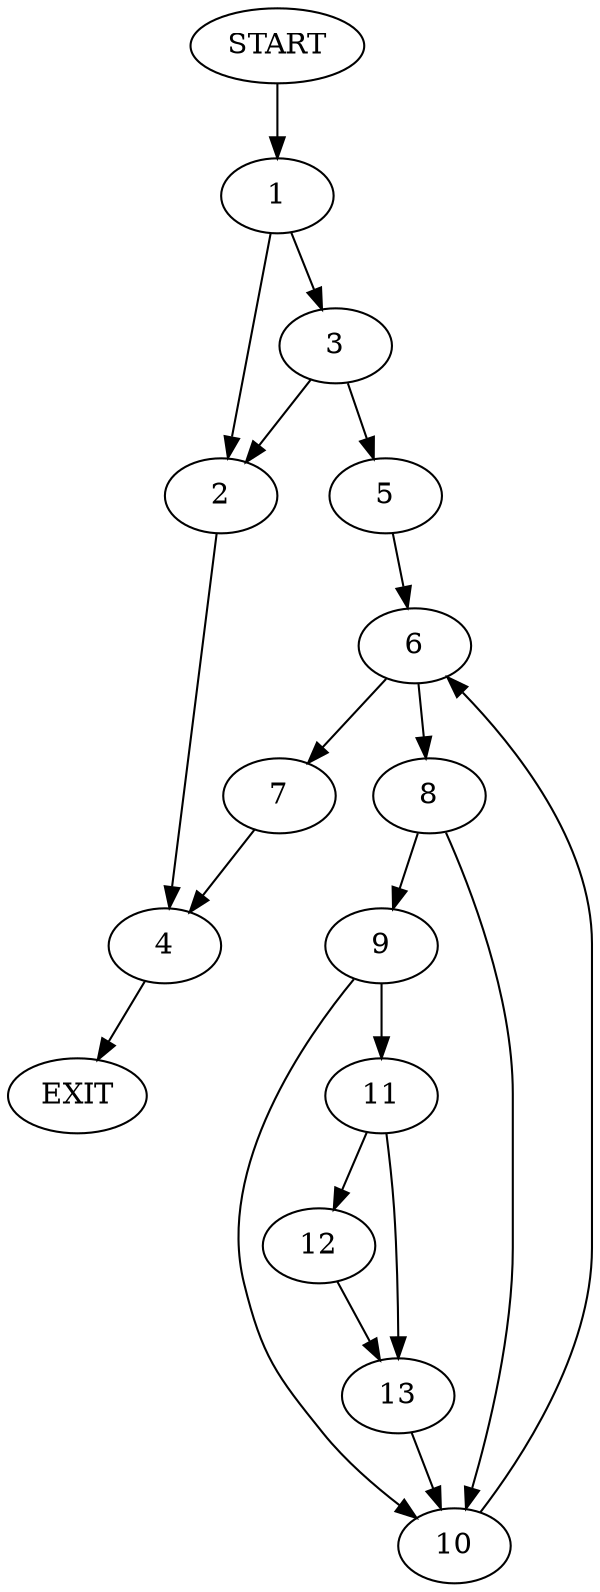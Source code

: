 digraph {
0 [label="START"]
14 [label="EXIT"]
0 -> 1
1 -> 2
1 -> 3
2 -> 4
3 -> 5
3 -> 2
5 -> 6
6 -> 7
6 -> 8
8 -> 9
8 -> 10
7 -> 4
10 -> 6
9 -> 10
9 -> 11
11 -> 12
11 -> 13
12 -> 13
13 -> 10
4 -> 14
}
